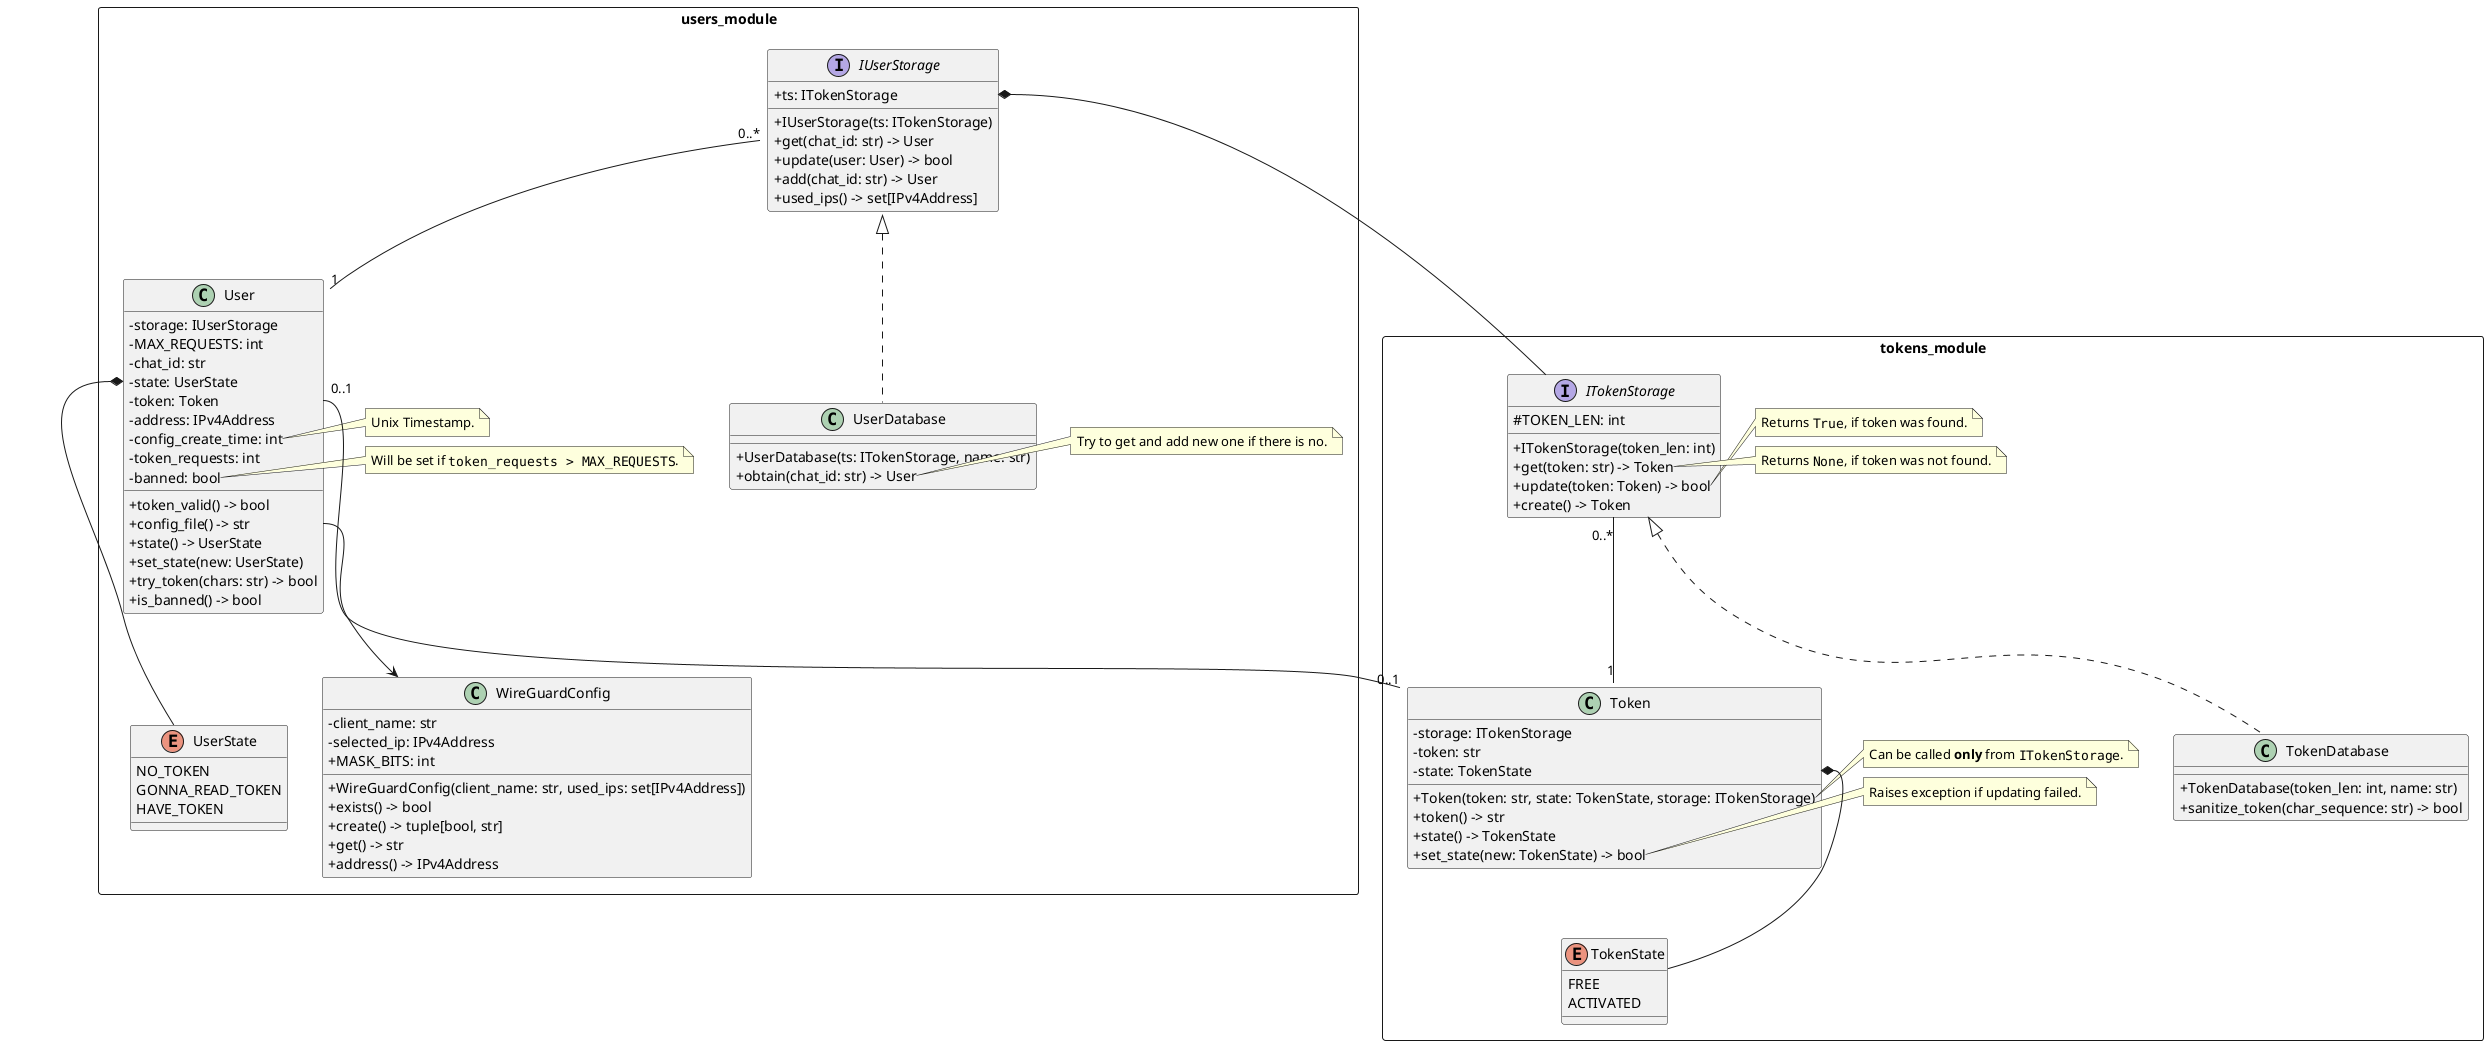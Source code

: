 /' see http://www.plantuml.com/ for syntax '/
@startuml
/' !theme plain '/
skinparam classAttributeIconSize 0

package tokens_module <<Rectangle>> {

interface ITokenStorage {
  #{field} TOKEN_LEN: int
  +{method} ITokenStorage(token_len: int)
  +{method} get(token: str) -> Token
  +{method} update(token: Token) -> bool
  +{method} create() -> Token
}

class Token {
  -{field} storage: ITokenStorage
  -{field} token: str
  -{field} state: TokenState
  +{method} Token(token: str, state: TokenState, storage: ITokenStorage)
  +{method} token() -> str
  +{method} state() -> TokenState
  +{method} set_state(new: TokenState) -> bool
}

enum TokenState {
  {field} FREE
  {field} ACTIVATED
}

class TokenDatabase {
  +{method} TokenDatabase(token_len: int, name: str)
  +{method} sanitize_token(char_sequence: str) -> bool
}

Token::state *-- TokenState
ITokenStorage "0..*" -- "1" Token 
class TokenDatabase implements ITokenStorage

note right of ITokenStorage::update
  Returns ""True"", if token was found.
end note

note right of ITokenStorage::get
  Returns ""None"", if token was not found.
end note

note right of Token::"Token(token: str, state: TokenState, storage: ITokenStorage)"
  Can be called <b>only</b> from ""ITokenStorage"".
end note

note right of Token::set_state
  Raises exception if updating failed.
end note

}

package users_module <<Rectangle>> {

interface IUserStorage {
  +{field} ts: ITokenStorage
  +{method} IUserStorage(ts: ITokenStorage)
  +{method} get(chat_id: str) -> User
  +{method} update(user: User) -> bool
  +{method} add(chat_id: str) -> User
  +{method} used_ips() -> set[IPv4Address]
}

class User {
  -{field} storage: IUserStorage
  -{field} MAX_REQUESTS: int
  -{field} chat_id: str
  -{field} state: UserState
  -{field} token: Token
  -{field} address: IPv4Address
  -{field} config_create_time: int
  -{field} token_requests: int
  -{field} banned: bool
  +{method} token_valid() -> bool
  +{method} config_file() -> str
  +{method} state() -> UserState
  +{method} set_state(new: UserState)
  +{method} try_token(chars: str) -> bool
  +{method} is_banned() -> bool
}

enum UserState {
  {field} NO_TOKEN
  {field} GONNA_READ_TOKEN
  {field} HAVE_TOKEN
}


class UserDatabase {
  +{method} UserDatabase(ts: ITokenStorage, name: str)
  +{method} obtain(chat_id: str) -> User
}

class WireGuardConfig {
  -{field} client_name: str
  -{field} selected_ip: IPv4Address
  +{field} MASK_BITS: int
  +{method} WireGuardConfig(client_name: str, used_ips: set[IPv4Address])
  +{method} exists() -> bool
  +{method} create() -> tuple[bool, str]
  +{method} get() -> str
  +{method} address() -> IPv4Address
}

class UserDatabase implements IUserStorage
User::state *-- UserState
IUserStorage::ts *-- ITokenStorage
IUserStorage "0..*" -- "1" User 
User::token "0..1" -- "0..1" Token
User::config_file --> WireGuardConfig

note right of User::config_create_time
  Unix Timestamp.
end note

note right of User::banned
  Will be set if ""token_requests > MAX_REQUESTS"".
end note

note right of UserDatabase::obtain
  Try to get and add new one if there is no.
end note

}

@enduml
